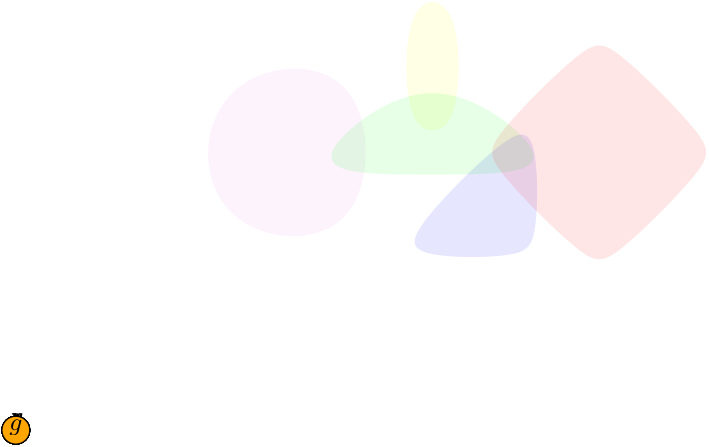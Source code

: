 <?xml version="1.0"?>
<!DOCTYPE ipe SYSTEM "ipe.dtd">
<ipe version="70218" creator="Ipe 7.2.30">
<info created="D:20250428164336" modified="D:20250428182532"/>
<ipestyle name="basic">
<symbol name="arrow/arc(spx)">
<path stroke="sym-stroke" fill="sym-stroke" pen="sym-pen">
0 0 m
-1 0.333 l
-1 -0.333 l
h
</path>
</symbol>
<symbol name="arrow/farc(spx)">
<path stroke="sym-stroke" fill="white" pen="sym-pen">
0 0 m
-1 0.333 l
-1 -0.333 l
h
</path>
</symbol>
<symbol name="arrow/ptarc(spx)">
<path stroke="sym-stroke" fill="sym-stroke" pen="sym-pen">
0 0 m
-1 0.333 l
-0.8 0 l
-1 -0.333 l
h
</path>
</symbol>
<symbol name="arrow/fptarc(spx)">
<path stroke="sym-stroke" fill="white" pen="sym-pen">
0 0 m
-1 0.333 l
-0.8 0 l
-1 -0.333 l
h
</path>
</symbol>
<symbol name="mark/circle(sx)" transformations="translations">
<path fill="sym-stroke">
0.6 0 0 0.6 0 0 e
0.4 0 0 0.4 0 0 e
</path>
</symbol>
<symbol name="mark/disk(sx)" transformations="translations">
<path fill="sym-stroke">
0.6 0 0 0.6 0 0 e
</path>
</symbol>
<symbol name="mark/fdisk(sfx)" transformations="translations">
<group>
<path fill="sym-fill">
0.5 0 0 0.5 0 0 e
</path>
<path fill="sym-stroke" fillrule="eofill">
0.6 0 0 0.6 0 0 e
0.4 0 0 0.4 0 0 e
</path>
</group>
</symbol>
<symbol name="mark/box(sx)" transformations="translations">
<path fill="sym-stroke" fillrule="eofill">
-0.6 -0.6 m
0.6 -0.6 l
0.6 0.6 l
-0.6 0.6 l
h
-0.4 -0.4 m
0.4 -0.4 l
0.4 0.4 l
-0.4 0.4 l
h
</path>
</symbol>
<symbol name="mark/square(sx)" transformations="translations">
<path fill="sym-stroke">
-0.6 -0.6 m
0.6 -0.6 l
0.6 0.6 l
-0.6 0.6 l
h
</path>
</symbol>
<symbol name="mark/fsquare(sfx)" transformations="translations">
<group>
<path fill="sym-fill">
-0.5 -0.5 m
0.5 -0.5 l
0.5 0.5 l
-0.5 0.5 l
h
</path>
<path fill="sym-stroke" fillrule="eofill">
-0.6 -0.6 m
0.6 -0.6 l
0.6 0.6 l
-0.6 0.6 l
h
-0.4 -0.4 m
0.4 -0.4 l
0.4 0.4 l
-0.4 0.4 l
h
</path>
</group>
</symbol>
<symbol name="mark/cross(sx)" transformations="translations">
<group>
<path fill="sym-stroke">
-0.43 -0.57 m
0.57 0.43 l
0.43 0.57 l
-0.57 -0.43 l
h
</path>
<path fill="sym-stroke">
-0.43 0.57 m
0.57 -0.43 l
0.43 -0.57 l
-0.57 0.43 l
h
</path>
</group>
</symbol>
<symbol name="arrow/fnormal(spx)">
<path stroke="sym-stroke" fill="white" pen="sym-pen">
0 0 m
-1 0.333 l
-1 -0.333 l
h
</path>
</symbol>
<symbol name="arrow/pointed(spx)">
<path stroke="sym-stroke" fill="sym-stroke" pen="sym-pen">
0 0 m
-1 0.333 l
-0.8 0 l
-1 -0.333 l
h
</path>
</symbol>
<symbol name="arrow/fpointed(spx)">
<path stroke="sym-stroke" fill="white" pen="sym-pen">
0 0 m
-1 0.333 l
-0.8 0 l
-1 -0.333 l
h
</path>
</symbol>
<symbol name="arrow/linear(spx)">
<path stroke="sym-stroke" pen="sym-pen">
-1 0.333 m
0 0 l
-1 -0.333 l
</path>
</symbol>
<symbol name="arrow/fdouble(spx)">
<path stroke="sym-stroke" fill="white" pen="sym-pen">
0 0 m
-1 0.333 l
-1 -0.333 l
h
-1 0 m
-2 0.333 l
-2 -0.333 l
h
</path>
</symbol>
<symbol name="arrow/double(spx)">
<path stroke="sym-stroke" fill="sym-stroke" pen="sym-pen">
0 0 m
-1 0.333 l
-1 -0.333 l
h
-1 0 m
-2 0.333 l
-2 -0.333 l
h
</path>
</symbol>
<symbol name="arrow/mid-normal(spx)">
<path stroke="sym-stroke" fill="sym-stroke" pen="sym-pen">
0.5 0 m
-0.5 0.333 l
-0.5 -0.333 l
h
</path>
</symbol>
<symbol name="arrow/mid-fnormal(spx)">
<path stroke="sym-stroke" fill="white" pen="sym-pen">
0.5 0 m
-0.5 0.333 l
-0.5 -0.333 l
h
</path>
</symbol>
<symbol name="arrow/mid-pointed(spx)">
<path stroke="sym-stroke" fill="sym-stroke" pen="sym-pen">
0.5 0 m
-0.5 0.333 l
-0.3 0 l
-0.5 -0.333 l
h
</path>
</symbol>
<symbol name="arrow/mid-fpointed(spx)">
<path stroke="sym-stroke" fill="white" pen="sym-pen">
0.5 0 m
-0.5 0.333 l
-0.3 0 l
-0.5 -0.333 l
h
</path>
</symbol>
<symbol name="arrow/mid-double(spx)">
<path stroke="sym-stroke" fill="sym-stroke" pen="sym-pen">
1 0 m
0 0.333 l
0 -0.333 l
h
0 0 m
-1 0.333 l
-1 -0.333 l
h
</path>
</symbol>
<symbol name="arrow/mid-fdouble(spx)">
<path stroke="sym-stroke" fill="white" pen="sym-pen">
1 0 m
0 0.333 l
0 -0.333 l
h
0 0 m
-1 0.333 l
-1 -0.333 l
h
</path>
</symbol>
<anglesize name="22.5 deg" value="22.5"/>
<anglesize name="30 deg" value="30"/>
<anglesize name="45 deg" value="45"/>
<anglesize name="60 deg" value="60"/>
<anglesize name="90 deg" value="90"/>
<arrowsize name="large" value="10"/>
<arrowsize name="small" value="5"/>
<arrowsize name="tiny" value="3"/>
<color name="blue" value="0 0 1"/>
<color name="brown" value="0.647 0.165 0.165"/>
<color name="darkblue" value="0 0 0.545"/>
<color name="darkcyan" value="0 0.545 0.545"/>
<color name="darkgray" value="0.663"/>
<color name="darkgreen" value="0 0.392 0"/>
<color name="darkmagenta" value="0.545 0 0.545"/>
<color name="darkorange" value="1 0.549 0"/>
<color name="darkred" value="0.545 0 0"/>
<color name="gold" value="1 0.843 0"/>
<color name="gray" value="0.745"/>
<color name="green" value="0 1 0"/>
<color name="lightblue" value="0.678 0.847 0.902"/>
<color name="lightcyan" value="0.878 1 1"/>
<color name="lightgray" value="0.827"/>
<color name="lightgreen" value="0.565 0.933 0.565"/>
<color name="lightyellow" value="1 1 0.878"/>
<color name="navy" value="0 0 0.502"/>
<color name="orange" value="1 0.647 0"/>
<color name="pink" value="1 0.753 0.796"/>
<color name="purple" value="0.627 0.125 0.941"/>
<color name="red" value="1 0 0"/>
<color name="seagreen" value="0.18 0.545 0.341"/>
<color name="turquoise" value="0.251 0.878 0.816"/>
<color name="violet" value="0.933 0.51 0.933"/>
<color name="yellow" value="1 1 0"/>
<dashstyle name="dash dot dotted" value="[4 2 1 2 1 2] 0"/>
<dashstyle name="dash dotted" value="[4 2 1 2] 0"/>
<dashstyle name="dashed" value="[4] 0"/>
<dashstyle name="dotted" value="[1 3] 0"/>
<gridsize name="10 pts (~3.5 mm)" value="10"/>
<gridsize name="14 pts (~5 mm)" value="14"/>
<gridsize name="16 pts (~6 mm)" value="16"/>
<gridsize name="20 pts (~7 mm)" value="20"/>
<gridsize name="28 pts (~10 mm)" value="28"/>
<gridsize name="32 pts (~12 mm)" value="32"/>
<gridsize name="1 pts" value="1"/>
<gridsize name="56 pts (~20 mm)" value="56"/>
<gridsize name="8 pts (~3 mm)" value="8"/>
<opacity name="10%" value="0.1"/>
<opacity name="30%" value="0.3"/>
<opacity name="50%" value="0.5"/>
<opacity name="75%" value="0.75"/>
<pen name="fat" value="1.2"/>
<pen name="heavier" value="0.8"/>
<pen name="slim" value="0.1"/>
<pen name="ultrafat" value="2"/>
<symbolsize name="large" value="5"/>
<symbolsize name="small" value="2"/>
<symbolsize name="tiny" value="1.1"/>
<textsize name="Huge" value="\Huge"/>
<textsize name="LARGE" value="\LARGE"/>
<textsize name="Large" value="\Large"/>
<textsize name="footnote" value="\footnotesize"/>
<textsize name="huge" value="\huge"/>
<textsize name="large" value="\large"/>
<textsize name="script" value="\scriptsize"/>
<textsize name="small" value="\small"/>
<textsize name="tiny" value="\tiny"/>
<tiling name="falling" angle="-60" step="4" width="1"/>
<tiling name="rising" angle="30" step="4" width="1"/>
</ipestyle>
<page>
<layer name="alpha"/>
<view layers="alpha" active="alpha"/>
<path stroke="black"> {ax} {ay} m {dx} {dy} l </path>
<path stroke="black"> {dx} {dy} m {ex} {ey} l </path>
<path stroke="black"> {ex} {ey} m {bx} {by} l </path>
<path stroke="black"> {bx} {by} m {ax} {ay} l </path>
<path stroke="black"> {cx} {cy} m {dx} {dy} l </path>
<path stroke="black"> {cx} {cy} m {bx} {by} l </path>

<path stroke="black"> {ex} {ey} m {gx} {gy} l </path>
<path stroke="black"> {ex} {ey} m {fx} {fy} l </path>
<path stroke="black"> {gx} {gy} m {fx} {fy} l </path>

<path stroke="black"> {fx} {fy} m {ix} {iy} l </path>
<path stroke="black"> {fx} {fy} m {hx} {hy} l </path>
<path stroke="black"> {ix} {iy} m {hx} {hy} l </path>

<path stroke="black"> {fx} {fy} m {kx} {ky} l </path>
<path stroke="black"> {fx} {fy} m {lx} {ly} l </path>
<path stroke="black"> {fx} {fy} m {jx} {jy} l </path>
<path stroke="black"> {kx} {ky} m {lx} {ly} l </path>
<path stroke="black"> {kx} {ky} m {jx} {jy} l </path>
<path stroke="black"> {lx} {ly} m {jx} {jy} l </path>

<path stroke="black"> {gx} {gy} m {mx} {my} l </path>

<path stroke="black" fill="white">5 0 0 5 {ax} {ay} e</path>
<text pos="{ax} {aym}" stroke="black" type="label" size="small" halign="center" valign="baseline" style="math">a</text>
<path stroke="black" fill="white">5 0 0 5 {bx} {by} e</path>
<text pos="{bx} {bym}" stroke="black" type="label" size="small" halign="center" valign="baseline" style="math">b</text>
<path stroke="black" fill="white">5 0 0 5 {cx} {cy} e</path>
<text pos="{cx} {cym}" stroke="black" type="label" size="small" halign="center" valign="baseline" style="math">c</text>
<path stroke="black" fill="white">5 0 0 5 {dx} {dy} e</path>
<text pos="{dx} {dym}" stroke="black" type="label" size="small" halign="center" valign="baseline" style="math">d</text>

<path stroke="black" fill="white">5 0 0 5 {hx} {hy} e</path>
<text pos="{hx} {hym}" stroke="black" type="label" size="small" halign="center" valign="baseline" style="math">h</text>
<path stroke="black" fill="white">5 0 0 5 {ix} {iy} e</path>
<text pos="{ix} {iym}" stroke="black" type="label" size="small" halign="center" valign="baseline" style="math">i</text>

<path stroke="black" fill="white">5 0 0 5 {jx} {jy} e</path>
<text pos="{jx} {jym}" stroke="black" type="label" size="small" halign="center" valign="baseline" style="math">j</text>
<path stroke="black" fill="white">5 0 0 5 {kx} {ky} e</path>
<text pos="{kx} {kym}" stroke="black" type="label" size="small" halign="center" valign="baseline" style="math">k</text>
<path stroke="black" fill="white">5 0 0 5 {lx} {ly} e</path>
<text pos="{lx} {lym}" stroke="black" type="label" size="small" halign="center" valign="baseline" style="math">l</text>

<path stroke="black" fill="white">5 0 0 5 {mx} {my} e</path>
<text pos="{mx} {mym}" stroke="black" type="label" size="small" halign="center" valign="baseline" style="math">m</text>

<path matrix="1 0 0 1 0 -50" fill="violet" opacity="10%"> 80 182 128 182 128 118 79 118 64 150 u </path>
<path fill="yellow" opacity="10%"> 160 156 140 156 140 112 150 106 160 112 u </path>
<path fill="green" opacity="10%"> 112 92 112 104 150 130 188 104 188 92 150 92 u </path>
<path fill="blue" opacity="10%"> 142 72 142 62 182 62 188 68 188 108 178 108 u </path>
<path matrix="1 0 0 1 0 -30" fill="red" opacity="10%"> 170 126 170 134 206 170 214 170 250 134 250 126 214 90 206 90 u </path>

<path stroke="black" fill="orange">5 0 0 5 {ex} {ey} e</path>
<text pos="{ex} {eym}" stroke="black" type="label" size="small" halign="center" valign="baseline" style="math">e</text>
<path stroke="black" fill="orange">5 0 0 5 {fx} {fy} e</path>
<text pos="{fx} {fym}" stroke="black" type="label" size="small" halign="center" valign="baseline" style="math">f</text>
<path stroke="black" fill="orange">5 0 0 5 {gx} {gy} e</path>
<text pos="{gx} {gym}" stroke="black" type="label" size="small" halign="center" valign="baseline" style="math">g</text>

</page>
</ipe>
